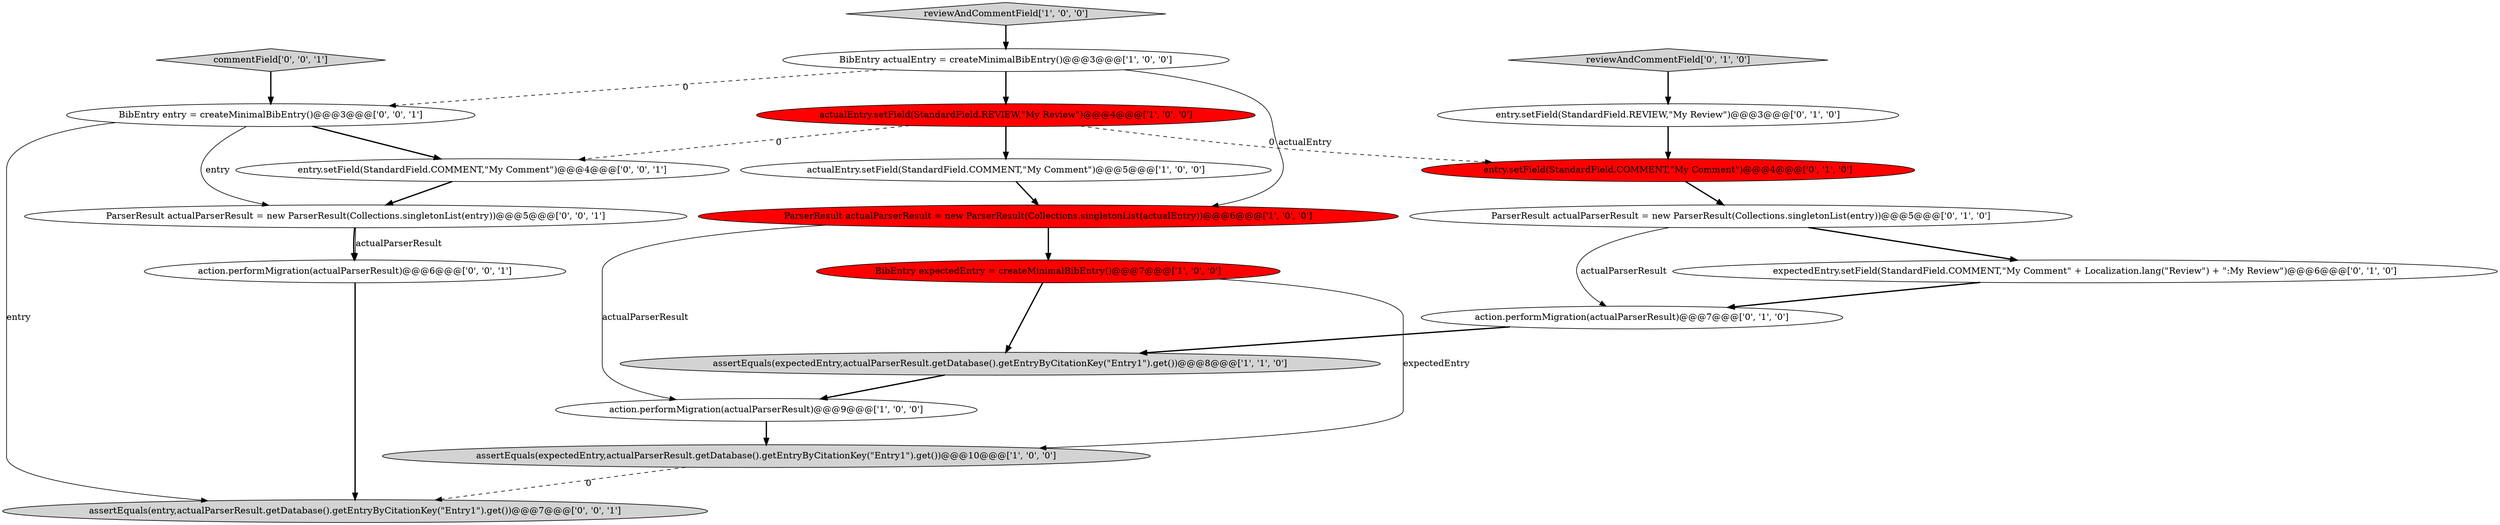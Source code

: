 digraph {
3 [style = filled, label = "BibEntry expectedEntry = createMinimalBibEntry()@@@7@@@['1', '0', '0']", fillcolor = red, shape = ellipse image = "AAA1AAABBB1BBB"];
0 [style = filled, label = "ParserResult actualParserResult = new ParserResult(Collections.singletonList(actualEntry))@@@6@@@['1', '0', '0']", fillcolor = red, shape = ellipse image = "AAA1AAABBB1BBB"];
20 [style = filled, label = "ParserResult actualParserResult = new ParserResult(Collections.singletonList(entry))@@@5@@@['0', '0', '1']", fillcolor = white, shape = ellipse image = "AAA0AAABBB3BBB"];
7 [style = filled, label = "BibEntry actualEntry = createMinimalBibEntry()@@@3@@@['1', '0', '0']", fillcolor = white, shape = ellipse image = "AAA0AAABBB1BBB"];
6 [style = filled, label = "actualEntry.setField(StandardField.REVIEW,\"My Review\")@@@4@@@['1', '0', '0']", fillcolor = red, shape = ellipse image = "AAA1AAABBB1BBB"];
2 [style = filled, label = "reviewAndCommentField['1', '0', '0']", fillcolor = lightgray, shape = diamond image = "AAA0AAABBB1BBB"];
12 [style = filled, label = "entry.setField(StandardField.COMMENT,\"My Comment\")@@@4@@@['0', '1', '0']", fillcolor = red, shape = ellipse image = "AAA1AAABBB2BBB"];
5 [style = filled, label = "assertEquals(expectedEntry,actualParserResult.getDatabase().getEntryByCitationKey(\"Entry1\").get())@@@10@@@['1', '0', '0']", fillcolor = lightgray, shape = ellipse image = "AAA0AAABBB1BBB"];
19 [style = filled, label = "commentField['0', '0', '1']", fillcolor = lightgray, shape = diamond image = "AAA0AAABBB3BBB"];
16 [style = filled, label = "assertEquals(entry,actualParserResult.getDatabase().getEntryByCitationKey(\"Entry1\").get())@@@7@@@['0', '0', '1']", fillcolor = lightgray, shape = ellipse image = "AAA0AAABBB3BBB"];
4 [style = filled, label = "action.performMigration(actualParserResult)@@@9@@@['1', '0', '0']", fillcolor = white, shape = ellipse image = "AAA0AAABBB1BBB"];
9 [style = filled, label = "ParserResult actualParserResult = new ParserResult(Collections.singletonList(entry))@@@5@@@['0', '1', '0']", fillcolor = white, shape = ellipse image = "AAA0AAABBB2BBB"];
13 [style = filled, label = "action.performMigration(actualParserResult)@@@7@@@['0', '1', '0']", fillcolor = white, shape = ellipse image = "AAA0AAABBB2BBB"];
10 [style = filled, label = "expectedEntry.setField(StandardField.COMMENT,\"My Comment\" + Localization.lang(\"Review\") + \":My Review\")@@@6@@@['0', '1', '0']", fillcolor = white, shape = ellipse image = "AAA0AAABBB2BBB"];
8 [style = filled, label = "actualEntry.setField(StandardField.COMMENT,\"My Comment\")@@@5@@@['1', '0', '0']", fillcolor = white, shape = ellipse image = "AAA0AAABBB1BBB"];
14 [style = filled, label = "reviewAndCommentField['0', '1', '0']", fillcolor = lightgray, shape = diamond image = "AAA0AAABBB2BBB"];
11 [style = filled, label = "entry.setField(StandardField.REVIEW,\"My Review\")@@@3@@@['0', '1', '0']", fillcolor = white, shape = ellipse image = "AAA0AAABBB2BBB"];
18 [style = filled, label = "entry.setField(StandardField.COMMENT,\"My Comment\")@@@4@@@['0', '0', '1']", fillcolor = white, shape = ellipse image = "AAA0AAABBB3BBB"];
15 [style = filled, label = "action.performMigration(actualParserResult)@@@6@@@['0', '0', '1']", fillcolor = white, shape = ellipse image = "AAA0AAABBB3BBB"];
17 [style = filled, label = "BibEntry entry = createMinimalBibEntry()@@@3@@@['0', '0', '1']", fillcolor = white, shape = ellipse image = "AAA0AAABBB3BBB"];
1 [style = filled, label = "assertEquals(expectedEntry,actualParserResult.getDatabase().getEntryByCitationKey(\"Entry1\").get())@@@8@@@['1', '1', '0']", fillcolor = lightgray, shape = ellipse image = "AAA0AAABBB1BBB"];
0->3 [style = bold, label=""];
1->4 [style = bold, label=""];
3->1 [style = bold, label=""];
7->17 [style = dashed, label="0"];
17->20 [style = solid, label="entry"];
11->12 [style = bold, label=""];
19->17 [style = bold, label=""];
9->10 [style = bold, label=""];
7->0 [style = solid, label="actualEntry"];
12->9 [style = bold, label=""];
15->16 [style = bold, label=""];
0->4 [style = solid, label="actualParserResult"];
13->1 [style = bold, label=""];
6->18 [style = dashed, label="0"];
6->12 [style = dashed, label="0"];
17->16 [style = solid, label="entry"];
8->0 [style = bold, label=""];
5->16 [style = dashed, label="0"];
3->5 [style = solid, label="expectedEntry"];
18->20 [style = bold, label=""];
10->13 [style = bold, label=""];
7->6 [style = bold, label=""];
6->8 [style = bold, label=""];
2->7 [style = bold, label=""];
20->15 [style = bold, label=""];
14->11 [style = bold, label=""];
4->5 [style = bold, label=""];
20->15 [style = solid, label="actualParserResult"];
9->13 [style = solid, label="actualParserResult"];
17->18 [style = bold, label=""];
}
